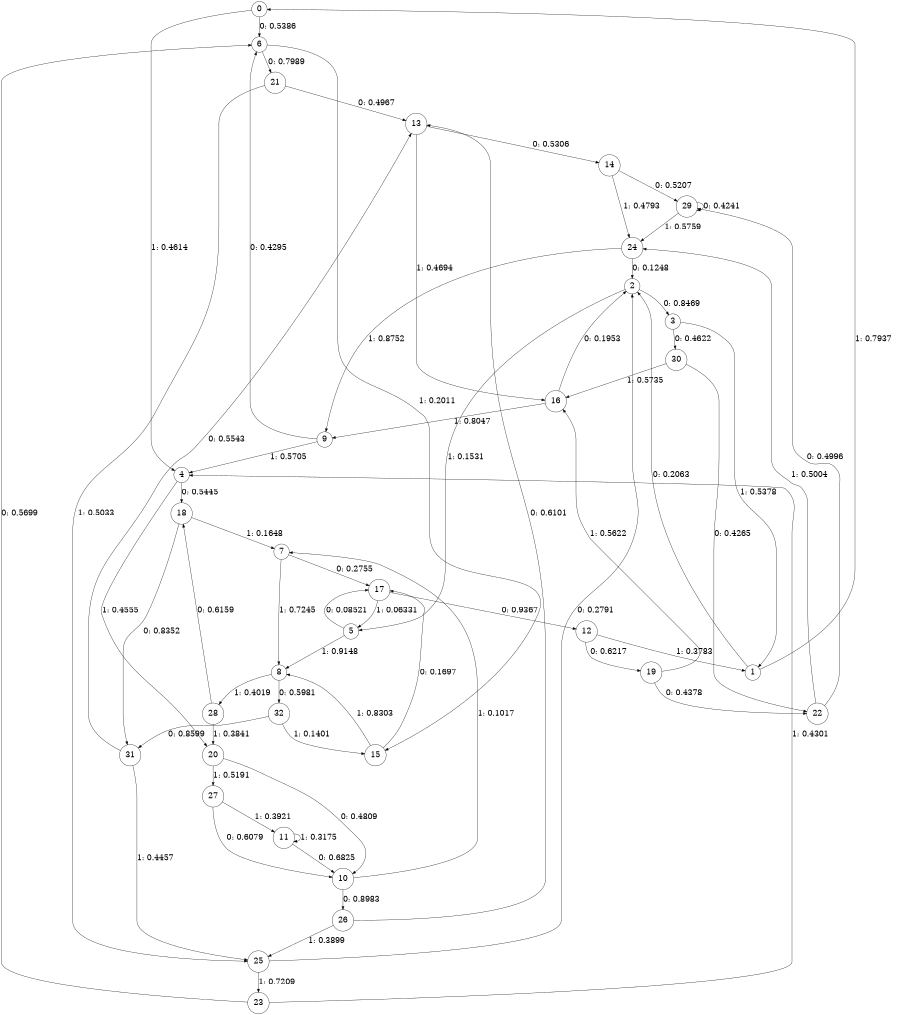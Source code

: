 digraph "ch5faceL6" {
size = "6,8.5";
ratio = "fill";
node [shape = circle];
node [fontsize = 24];
edge [fontsize = 24];
0 -> 6 [label = "0: 0.5386   "];
0 -> 4 [label = "1: 0.4614   "];
1 -> 2 [label = "0: 0.2063   "];
1 -> 0 [label = "1: 0.7937   "];
2 -> 3 [label = "0: 0.8469   "];
2 -> 5 [label = "1: 0.1531   "];
3 -> 30 [label = "0: 0.4622   "];
3 -> 1 [label = "1: 0.5378   "];
4 -> 18 [label = "0: 0.5445   "];
4 -> 20 [label = "1: 0.4555   "];
5 -> 17 [label = "0: 0.08521  "];
5 -> 8 [label = "1: 0.9148   "];
6 -> 21 [label = "0: 0.7989   "];
6 -> 15 [label = "1: 0.2011   "];
7 -> 17 [label = "0: 0.2755   "];
7 -> 8 [label = "1: 0.7245   "];
8 -> 32 [label = "0: 0.5981   "];
8 -> 28 [label = "1: 0.4019   "];
9 -> 6 [label = "0: 0.4295   "];
9 -> 4 [label = "1: 0.5705   "];
10 -> 26 [label = "0: 0.8983   "];
10 -> 7 [label = "1: 0.1017   "];
11 -> 10 [label = "0: 0.6825   "];
11 -> 11 [label = "1: 0.3175   "];
12 -> 19 [label = "0: 0.6217   "];
12 -> 1 [label = "1: 0.3783   "];
13 -> 14 [label = "0: 0.5306   "];
13 -> 16 [label = "1: 0.4694   "];
14 -> 29 [label = "0: 0.5207   "];
14 -> 24 [label = "1: 0.4793   "];
15 -> 17 [label = "0: 0.1697   "];
15 -> 8 [label = "1: 0.8303   "];
16 -> 2 [label = "0: 0.1953   "];
16 -> 9 [label = "1: 0.8047   "];
17 -> 12 [label = "0: 0.9367   "];
17 -> 5 [label = "1: 0.06331  "];
18 -> 31 [label = "0: 0.8352   "];
18 -> 7 [label = "1: 0.1648   "];
19 -> 22 [label = "0: 0.4378   "];
19 -> 16 [label = "1: 0.5622   "];
20 -> 10 [label = "0: 0.4809   "];
20 -> 27 [label = "1: 0.5191   "];
21 -> 13 [label = "0: 0.4967   "];
21 -> 25 [label = "1: 0.5033   "];
22 -> 29 [label = "0: 0.4996   "];
22 -> 24 [label = "1: 0.5004   "];
23 -> 6 [label = "0: 0.5699   "];
23 -> 4 [label = "1: 0.4301   "];
24 -> 2 [label = "0: 0.1248   "];
24 -> 9 [label = "1: 0.8752   "];
25 -> 2 [label = "0: 0.2791   "];
25 -> 23 [label = "1: 0.7209   "];
26 -> 13 [label = "0: 0.6101   "];
26 -> 25 [label = "1: 0.3899   "];
27 -> 10 [label = "0: 0.6079   "];
27 -> 11 [label = "1: 0.3921   "];
28 -> 18 [label = "0: 0.6159   "];
28 -> 20 [label = "1: 0.3841   "];
29 -> 29 [label = "0: 0.4241   "];
29 -> 24 [label = "1: 0.5759   "];
30 -> 22 [label = "0: 0.4265   "];
30 -> 16 [label = "1: 0.5735   "];
31 -> 13 [label = "0: 0.5543   "];
31 -> 25 [label = "1: 0.4457   "];
32 -> 31 [label = "0: 0.8599   "];
32 -> 15 [label = "1: 0.1401   "];
}